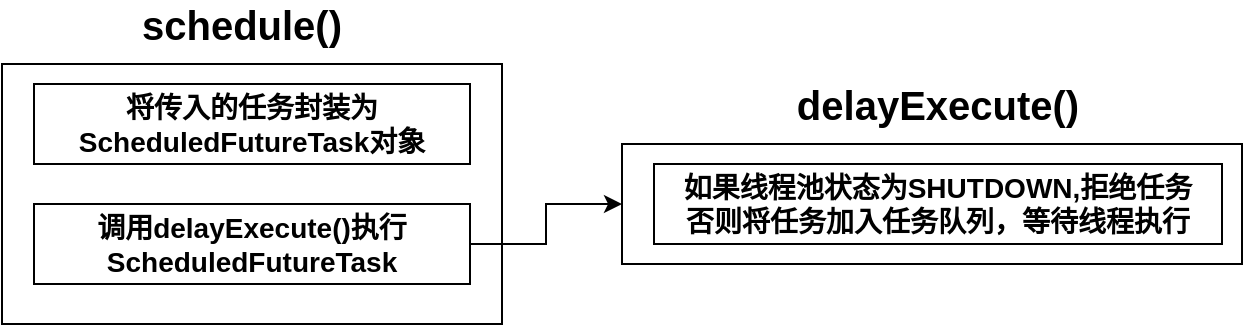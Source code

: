 <mxfile version="15.2.7" type="device"><diagram id="Oz3j97aBY1ellHLsTtIW" name="第 1 页"><mxGraphModel dx="1024" dy="592" grid="1" gridSize="10" guides="1" tooltips="1" connect="1" arrows="1" fold="1" page="1" pageScale="1" pageWidth="827" pageHeight="1169" math="0" shadow="0"><root><mxCell id="0"/><mxCell id="1" parent="0"/><mxCell id="_xdMAzWDwVEwXypwINKU-2" value="" style="rounded=0;whiteSpace=wrap;html=1;" vertex="1" parent="1"><mxGeometry x="250" y="70" width="250" height="130" as="geometry"/></mxCell><mxCell id="_xdMAzWDwVEwXypwINKU-1" value="&lt;b&gt;&lt;font style=&quot;font-size: 14px&quot;&gt;将传入的任务封装为ScheduledFutureTask对象&lt;/font&gt;&lt;/b&gt;" style="rounded=0;whiteSpace=wrap;html=1;" vertex="1" parent="1"><mxGeometry x="266" y="80" width="218" height="40" as="geometry"/></mxCell><mxCell id="_xdMAzWDwVEwXypwINKU-3" value="&lt;b&gt;&lt;font style=&quot;font-size: 20px&quot;&gt;schedule()&lt;/font&gt;&lt;/b&gt;" style="text;html=1;strokeColor=none;fillColor=none;align=center;verticalAlign=middle;whiteSpace=wrap;rounded=0;" vertex="1" parent="1"><mxGeometry x="350" y="40" width="40" height="20" as="geometry"/></mxCell><mxCell id="_xdMAzWDwVEwXypwINKU-9" style="edgeStyle=orthogonalEdgeStyle;rounded=0;orthogonalLoop=1;jettySize=auto;html=1;exitX=1;exitY=0.5;exitDx=0;exitDy=0;entryX=0;entryY=0.5;entryDx=0;entryDy=0;" edge="1" parent="1" source="_xdMAzWDwVEwXypwINKU-4" target="_xdMAzWDwVEwXypwINKU-5"><mxGeometry relative="1" as="geometry"/></mxCell><mxCell id="_xdMAzWDwVEwXypwINKU-4" value="&lt;b&gt;&lt;font style=&quot;font-size: 14px&quot;&gt;调用delayExecute()执行ScheduledFutureTask&lt;/font&gt;&lt;/b&gt;" style="rounded=0;whiteSpace=wrap;html=1;" vertex="1" parent="1"><mxGeometry x="266" y="140" width="218" height="40" as="geometry"/></mxCell><mxCell id="_xdMAzWDwVEwXypwINKU-5" value="" style="rounded=0;whiteSpace=wrap;html=1;" vertex="1" parent="1"><mxGeometry x="560" y="110" width="310" height="60" as="geometry"/></mxCell><mxCell id="_xdMAzWDwVEwXypwINKU-6" value="&lt;span style=&quot;font-size: 14px&quot;&gt;&lt;b&gt;如果线程池状态为SHUTDOWN,拒绝任务&lt;br&gt;&lt;/b&gt;&lt;/span&gt;&lt;b&gt;&lt;font style=&quot;font-size: 14px&quot;&gt;否则将任务加入任务队列，等待线程执行&lt;/font&gt;&lt;/b&gt;&lt;span style=&quot;font-size: 14px&quot;&gt;&lt;b&gt;&lt;br&gt;&lt;/b&gt;&lt;/span&gt;" style="rounded=0;whiteSpace=wrap;html=1;" vertex="1" parent="1"><mxGeometry x="576" y="120" width="284" height="40" as="geometry"/></mxCell><mxCell id="_xdMAzWDwVEwXypwINKU-7" value="&lt;b&gt;&lt;font style=&quot;font-size: 20px&quot;&gt;delayExecute()&lt;/font&gt;&lt;/b&gt;" style="text;html=1;strokeColor=none;fillColor=none;align=center;verticalAlign=middle;whiteSpace=wrap;rounded=0;" vertex="1" parent="1"><mxGeometry x="698" y="80" width="40" height="20" as="geometry"/></mxCell></root></mxGraphModel></diagram></mxfile>